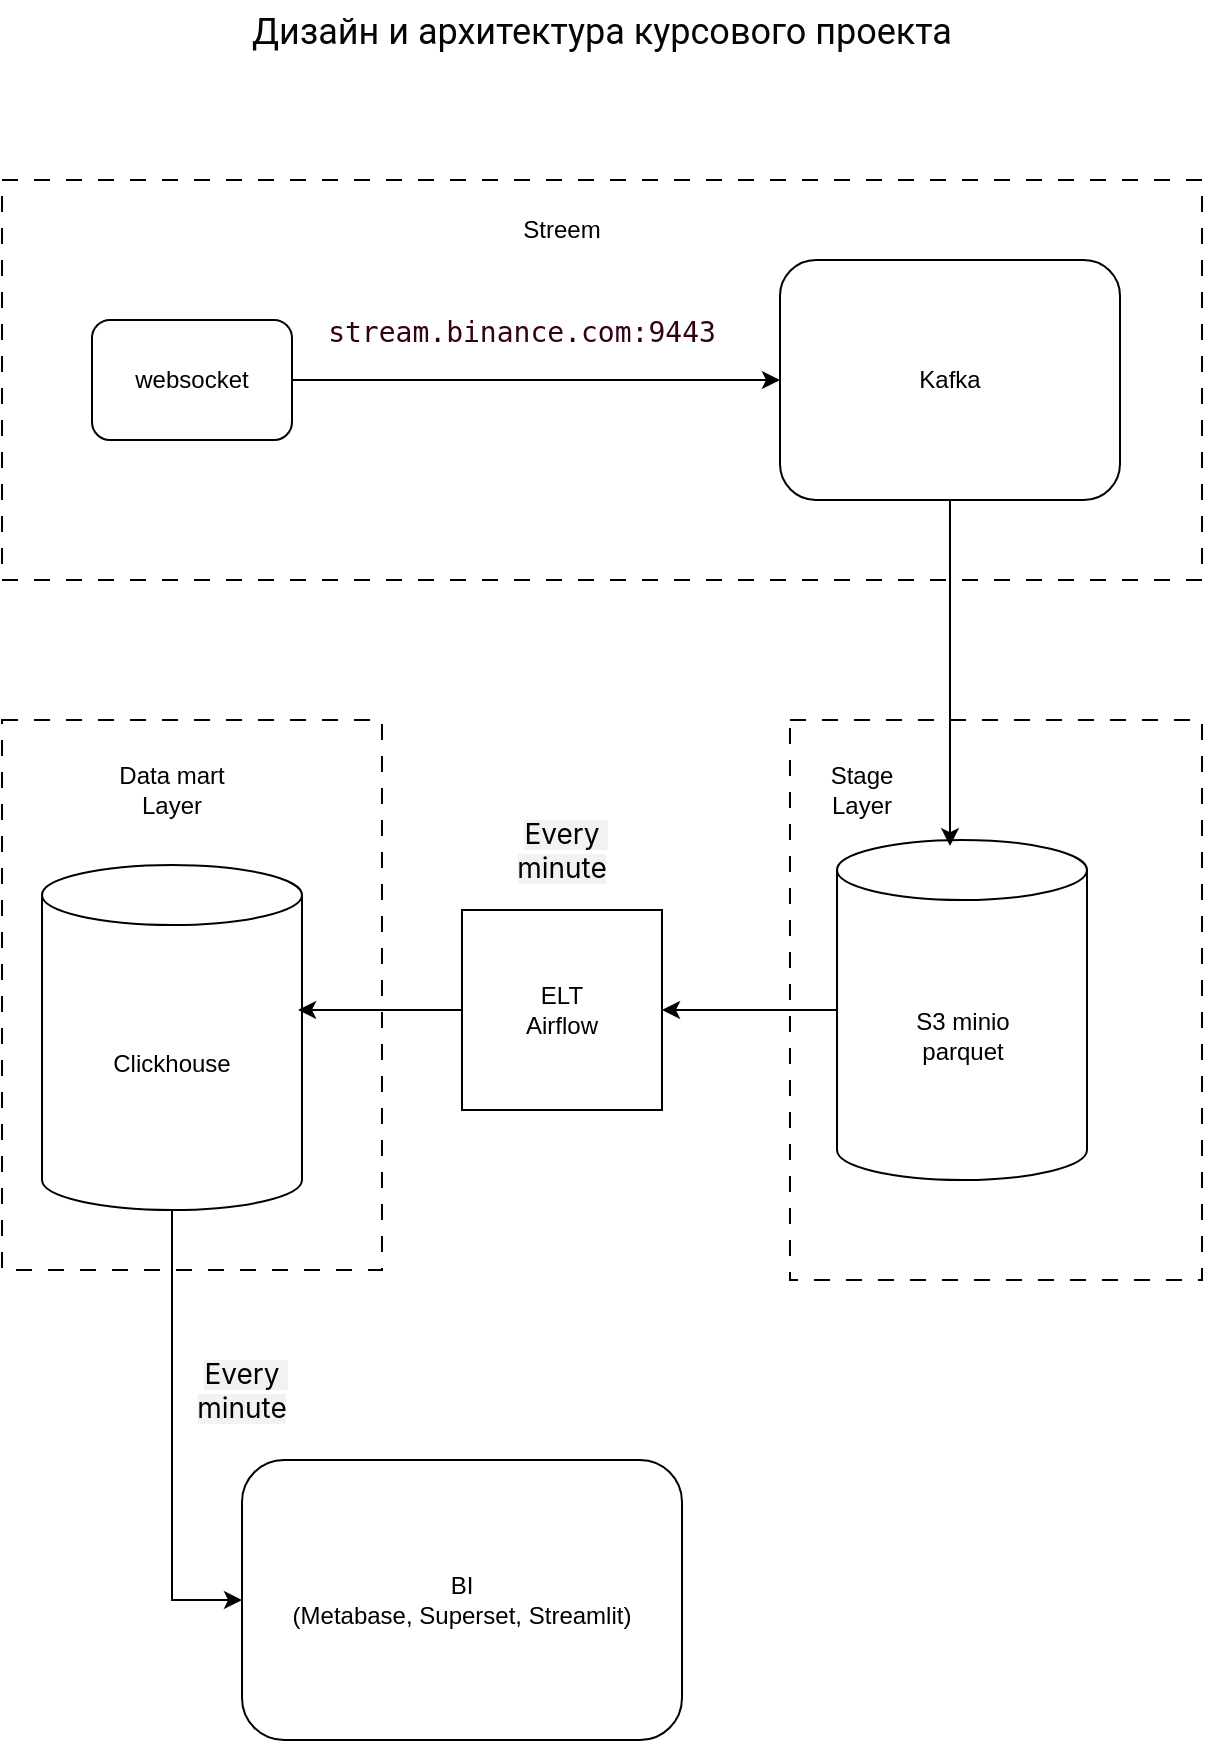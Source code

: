 <mxfile version="26.2.15">
  <diagram name="Страница — 1" id="x9U70hYu5tNN51U9HGru">
    <mxGraphModel dx="2066" dy="1195" grid="1" gridSize="10" guides="1" tooltips="1" connect="1" arrows="1" fold="1" page="1" pageScale="1" pageWidth="827" pageHeight="1169" math="0" shadow="0">
      <root>
        <mxCell id="0" />
        <mxCell id="1" parent="0" />
        <mxCell id="XIXhQvEFovdF97oVQOTi-38" value="" style="rounded=0;whiteSpace=wrap;html=1;dashed=1;dashPattern=8 8;" vertex="1" parent="1">
          <mxGeometry x="80" y="410" width="190" height="275" as="geometry" />
        </mxCell>
        <mxCell id="XIXhQvEFovdF97oVQOTi-29" value="" style="rounded=0;whiteSpace=wrap;html=1;dashed=1;dashPattern=8 8;" vertex="1" parent="1">
          <mxGeometry x="80" y="140" width="600" height="200" as="geometry" />
        </mxCell>
        <mxCell id="XIXhQvEFovdF97oVQOTi-27" value="" style="rounded=0;whiteSpace=wrap;html=1;dashed=1;dashPattern=8 8;" vertex="1" parent="1">
          <mxGeometry x="474" y="410" width="206" height="280" as="geometry" />
        </mxCell>
        <mxCell id="XIXhQvEFovdF97oVQOTi-22" style="edgeStyle=orthogonalEdgeStyle;rounded=0;orthogonalLoop=1;jettySize=auto;html=1;" edge="1" parent="1" source="XIXhQvEFovdF97oVQOTi-1" target="XIXhQvEFovdF97oVQOTi-12">
          <mxGeometry relative="1" as="geometry" />
        </mxCell>
        <mxCell id="XIXhQvEFovdF97oVQOTi-1" value="S3 minio&lt;div&gt;parquet&lt;/div&gt;" style="shape=cylinder3;whiteSpace=wrap;html=1;boundedLbl=1;backgroundOutline=1;size=15;" vertex="1" parent="1">
          <mxGeometry x="497.5" y="470" width="125" height="170" as="geometry" />
        </mxCell>
        <mxCell id="XIXhQvEFovdF97oVQOTi-46" style="edgeStyle=orthogonalEdgeStyle;rounded=0;orthogonalLoop=1;jettySize=auto;html=1;entryX=0;entryY=0.5;entryDx=0;entryDy=0;" edge="1" parent="1" source="XIXhQvEFovdF97oVQOTi-2" target="XIXhQvEFovdF97oVQOTi-31">
          <mxGeometry relative="1" as="geometry" />
        </mxCell>
        <UserObject label="websocket" id="XIXhQvEFovdF97oVQOTi-2">
          <mxCell style="rounded=1;whiteSpace=wrap;html=1;" vertex="1" parent="1">
            <mxGeometry x="125" y="210" width="100" height="60" as="geometry" />
          </mxCell>
        </UserObject>
        <mxCell id="XIXhQvEFovdF97oVQOTi-12" value="ELT&lt;div&gt;Airflow&lt;/div&gt;" style="whiteSpace=wrap;html=1;aspect=fixed;" vertex="1" parent="1">
          <mxGeometry x="310" y="505" width="100" height="100" as="geometry" />
        </mxCell>
        <mxCell id="XIXhQvEFovdF97oVQOTi-53" style="edgeStyle=orthogonalEdgeStyle;rounded=0;orthogonalLoop=1;jettySize=auto;html=1;entryX=0;entryY=0.5;entryDx=0;entryDy=0;" edge="1" parent="1" source="XIXhQvEFovdF97oVQOTi-13" target="XIXhQvEFovdF97oVQOTi-52">
          <mxGeometry relative="1" as="geometry" />
        </mxCell>
        <mxCell id="XIXhQvEFovdF97oVQOTi-13" value="Clickhouse" style="shape=cylinder3;whiteSpace=wrap;html=1;boundedLbl=1;backgroundOutline=1;size=15;" vertex="1" parent="1">
          <mxGeometry x="100" y="482.5" width="130" height="172.5" as="geometry" />
        </mxCell>
        <mxCell id="XIXhQvEFovdF97oVQOTi-24" value="&lt;span style=&quot;color: rgb(5, 5, 5); font-family: Roboto, sans-serif; font-size: 18px; text-align: start;&quot;&gt;Дизайн и архитектура курсового проекта&lt;/span&gt;" style="text;html=1;align=center;verticalAlign=middle;whiteSpace=wrap;rounded=0;" vertex="1" parent="1">
          <mxGeometry x="150" y="50" width="460" height="30" as="geometry" />
        </mxCell>
        <mxCell id="XIXhQvEFovdF97oVQOTi-28" value="Stage Layer" style="text;html=1;align=center;verticalAlign=middle;whiteSpace=wrap;rounded=0;" vertex="1" parent="1">
          <mxGeometry x="480" y="430" width="60" height="30" as="geometry" />
        </mxCell>
        <mxCell id="XIXhQvEFovdF97oVQOTi-30" value="Streem" style="text;html=1;align=center;verticalAlign=middle;whiteSpace=wrap;rounded=0;" vertex="1" parent="1">
          <mxGeometry x="330" y="150" width="60" height="30" as="geometry" />
        </mxCell>
        <mxCell id="XIXhQvEFovdF97oVQOTi-31" value="Kafka" style="rounded=1;whiteSpace=wrap;html=1;" vertex="1" parent="1">
          <mxGeometry x="469" y="180" width="170" height="120" as="geometry" />
        </mxCell>
        <mxCell id="XIXhQvEFovdF97oVQOTi-36" style="edgeStyle=orthogonalEdgeStyle;rounded=0;orthogonalLoop=1;jettySize=auto;html=1;exitX=0;exitY=0.5;exitDx=0;exitDy=0;entryX=0.985;entryY=0.42;entryDx=0;entryDy=0;entryPerimeter=0;" edge="1" parent="1" source="XIXhQvEFovdF97oVQOTi-12" target="XIXhQvEFovdF97oVQOTi-13">
          <mxGeometry relative="1" as="geometry" />
        </mxCell>
        <mxCell id="XIXhQvEFovdF97oVQOTi-39" value="Data mart Layer" style="text;html=1;align=center;verticalAlign=middle;whiteSpace=wrap;rounded=0;" vertex="1" parent="1">
          <mxGeometry x="130" y="430" width="70" height="30" as="geometry" />
        </mxCell>
        <mxCell id="XIXhQvEFovdF97oVQOTi-41" value="&lt;div style=&quot;font-family: &amp;quot;Droid Sans Mono&amp;quot;, &amp;quot;monospace&amp;quot;, monospace; font-size: 14px; line-height: 19px; white-space: pre;&quot;&gt;&lt;span style=&quot;&quot;&gt;stream.binance.com:9443&lt;/span&gt;&lt;/div&gt;&lt;div style=&quot;font-family: &amp;quot;Droid Sans Mono&amp;quot;, &amp;quot;monospace&amp;quot;, monospace; font-size: 14px; line-height: 19px; white-space: pre;&quot;&gt;&lt;span style=&quot;&quot;&gt;&lt;br&gt;&lt;/span&gt;&lt;/div&gt;" style="text;html=1;align=center;verticalAlign=middle;whiteSpace=wrap;rounded=0;fontColor=#33001A;" vertex="1" parent="1">
          <mxGeometry x="310" y="210" width="60" height="30" as="geometry" />
        </mxCell>
        <mxCell id="XIXhQvEFovdF97oVQOTi-43" value="&lt;span style=&quot;font-family: &amp;quot;YS Text&amp;quot;, -apple-system, BlinkMacSystemFont, Arial, Helvetica, &amp;quot;Arial Unicode MS&amp;quot;, sans-serif; text-align: start; white-space-collapse: preserve; background-color: rgba(0, 0, 0, 0.05);&quot;&gt;&lt;font style=&quot;font-size: 14px;&quot;&gt;Every minute&lt;/font&gt;&lt;/span&gt;" style="text;html=1;align=center;verticalAlign=middle;whiteSpace=wrap;rounded=0;" vertex="1" parent="1">
          <mxGeometry x="330" y="460" width="60" height="30" as="geometry" />
        </mxCell>
        <mxCell id="XIXhQvEFovdF97oVQOTi-44" value="&lt;span style=&quot;font-family: &amp;quot;YS Text&amp;quot;, -apple-system, BlinkMacSystemFont, Arial, Helvetica, &amp;quot;Arial Unicode MS&amp;quot;, sans-serif; text-align: start; white-space-collapse: preserve; background-color: rgba(0, 0, 0, 0.05);&quot;&gt;&lt;font style=&quot;font-size: 14px;&quot;&gt;Every minute&lt;/font&gt;&lt;/span&gt;" style="text;html=1;align=center;verticalAlign=middle;whiteSpace=wrap;rounded=0;" vertex="1" parent="1">
          <mxGeometry x="170" y="730" width="60" height="30" as="geometry" />
        </mxCell>
        <mxCell id="XIXhQvEFovdF97oVQOTi-51" style="edgeStyle=orthogonalEdgeStyle;rounded=0;orthogonalLoop=1;jettySize=auto;html=1;entryX=0.452;entryY=0.018;entryDx=0;entryDy=0;entryPerimeter=0;" edge="1" parent="1" source="XIXhQvEFovdF97oVQOTi-31" target="XIXhQvEFovdF97oVQOTi-1">
          <mxGeometry relative="1" as="geometry" />
        </mxCell>
        <mxCell id="XIXhQvEFovdF97oVQOTi-52" value="BI&lt;div&gt;(Metabase,&amp;nbsp;&lt;span style=&quot;background-color: transparent; color: light-dark(rgb(0, 0, 0), rgb(255, 255, 255));&quot;&gt;Superset,&amp;nbsp;&lt;/span&gt;&lt;span style=&quot;background-color: transparent; color: light-dark(rgb(0, 0, 0), rgb(255, 255, 255));&quot;&gt;Streamlit)&lt;/span&gt;&lt;/div&gt;" style="rounded=1;whiteSpace=wrap;html=1;" vertex="1" parent="1">
          <mxGeometry x="200" y="780" width="220" height="140" as="geometry" />
        </mxCell>
      </root>
    </mxGraphModel>
  </diagram>
</mxfile>
